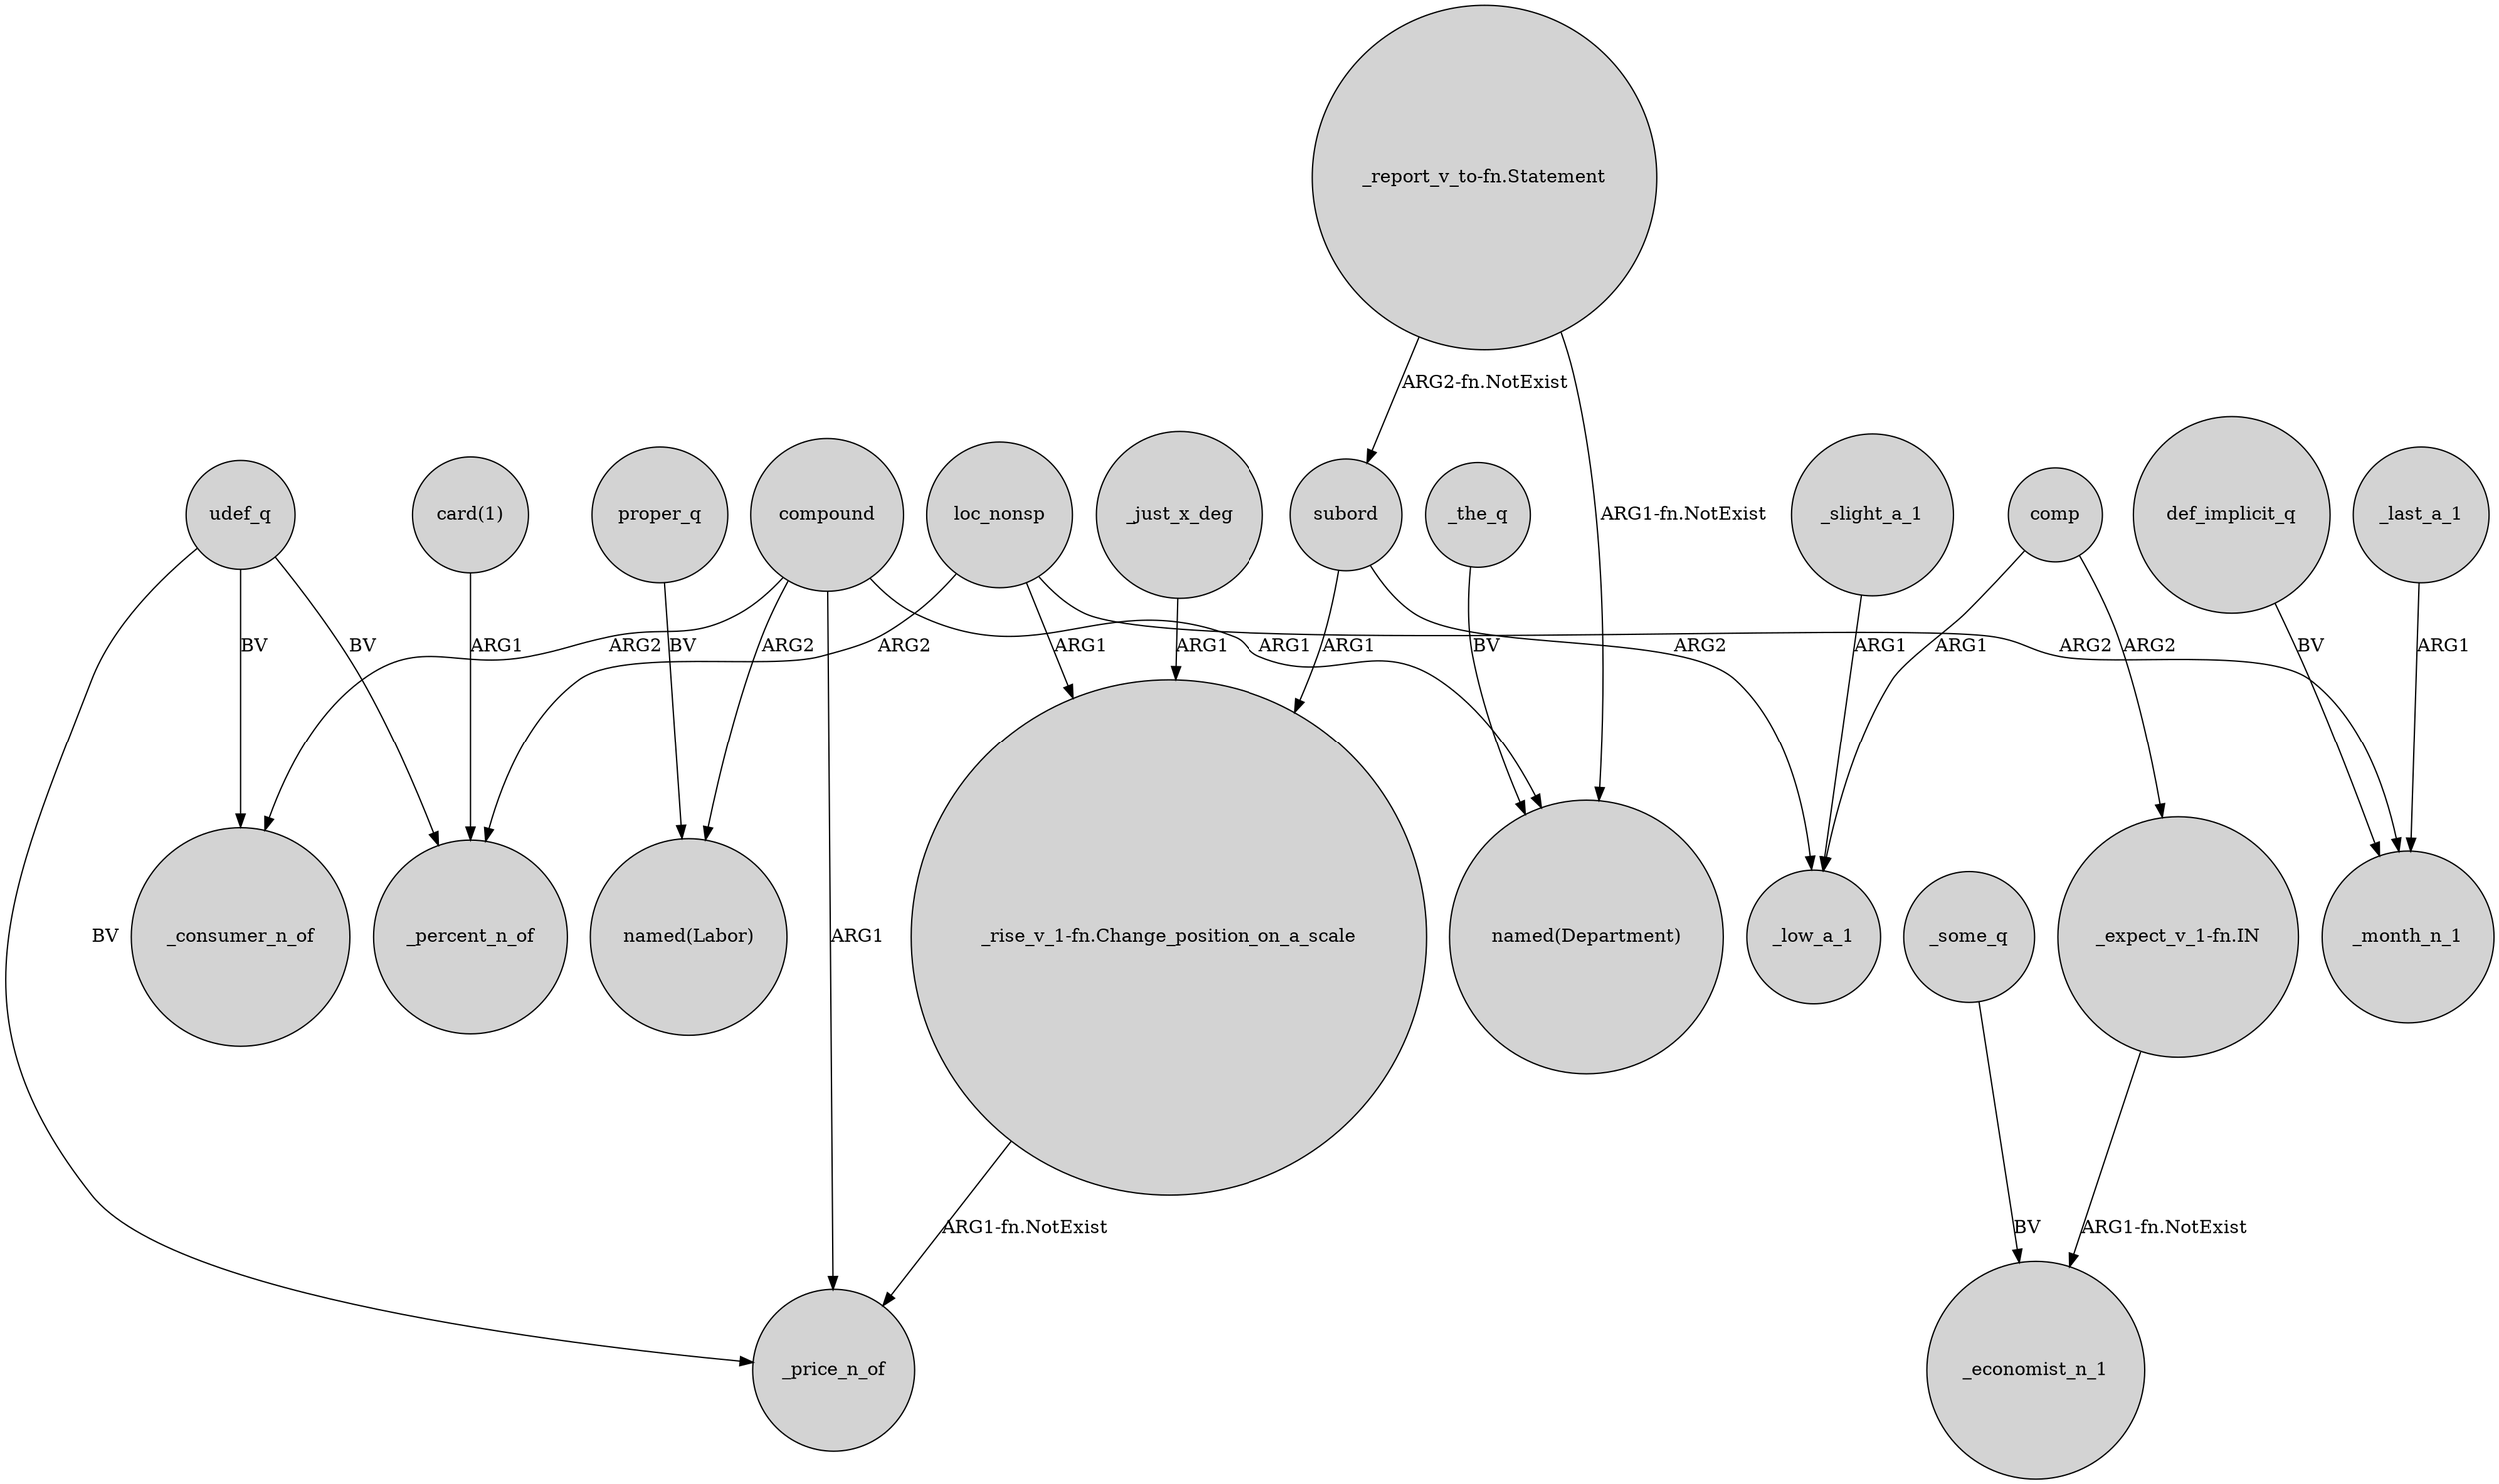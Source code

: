 digraph {
	node [shape=circle style=filled]
	"card(1)" -> _percent_n_of [label=ARG1]
	def_implicit_q -> _month_n_1 [label=BV]
	udef_q -> _price_n_of [label=BV]
	comp -> "_expect_v_1-fn.IN" [label=ARG2]
	_some_q -> _economist_n_1 [label=BV]
	subord -> _low_a_1 [label=ARG2]
	_slight_a_1 -> _low_a_1 [label=ARG1]
	compound -> "named(Labor)" [label=ARG2]
	loc_nonsp -> _percent_n_of [label=ARG2]
	"_report_v_to-fn.Statement" -> "named(Department)" [label="ARG1-fn.NotExist"]
	loc_nonsp -> "_rise_v_1-fn.Change_position_on_a_scale" [label=ARG1]
	"_report_v_to-fn.Statement" -> subord [label="ARG2-fn.NotExist"]
	_the_q -> "named(Department)" [label=BV]
	udef_q -> _consumer_n_of [label=BV]
	"_rise_v_1-fn.Change_position_on_a_scale" -> _price_n_of [label="ARG1-fn.NotExist"]
	_just_x_deg -> "_rise_v_1-fn.Change_position_on_a_scale" [label=ARG1]
	compound -> _consumer_n_of [label=ARG2]
	_last_a_1 -> _month_n_1 [label=ARG1]
	compound -> "named(Department)" [label=ARG1]
	udef_q -> _percent_n_of [label=BV]
	subord -> "_rise_v_1-fn.Change_position_on_a_scale" [label=ARG1]
	compound -> _price_n_of [label=ARG1]
	loc_nonsp -> _month_n_1 [label=ARG2]
	proper_q -> "named(Labor)" [label=BV]
	"_expect_v_1-fn.IN" -> _economist_n_1 [label="ARG1-fn.NotExist"]
	comp -> _low_a_1 [label=ARG1]
}
